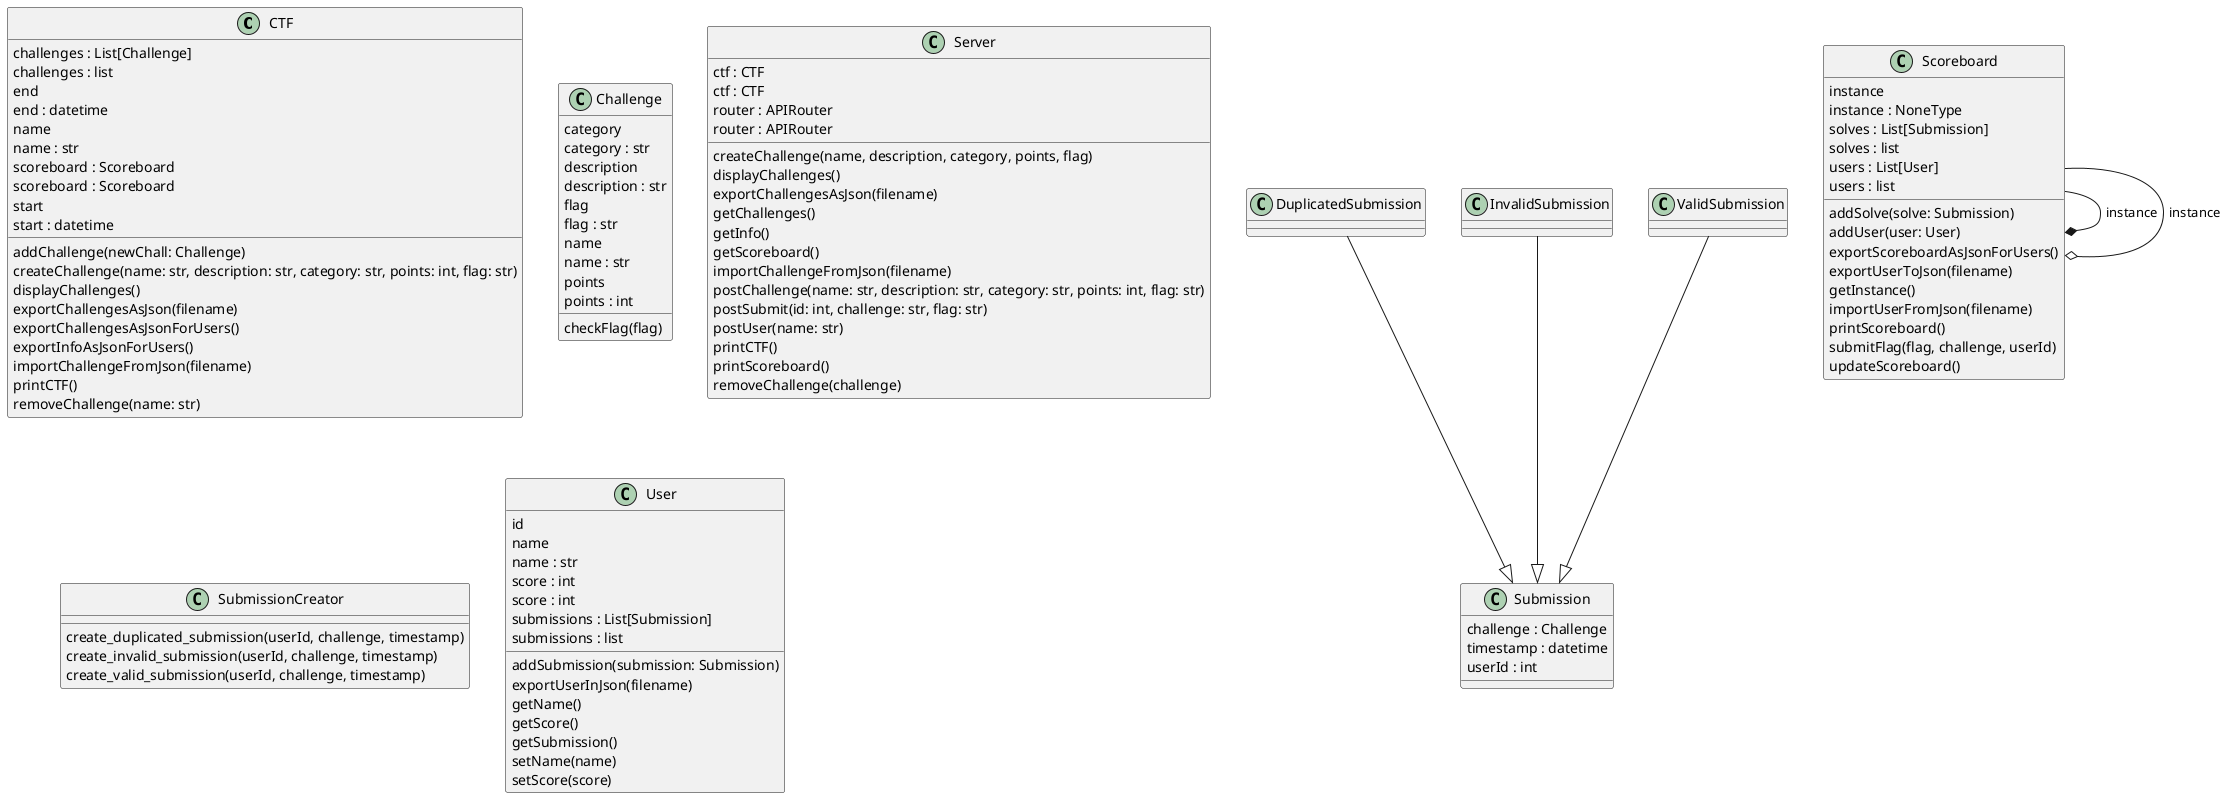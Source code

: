 @startuml classes
set namespaceSeparator none
class "CTF" as CTF.CTF {
  challenges : List[Challenge]
  challenges : list
  end
  end : datetime
  name
  name : str
  scoreboard : Scoreboard
  scoreboard : Scoreboard
  start
  start : datetime
  addChallenge(newChall: Challenge)
  createChallenge(name: str, description: str, category: str, points: int, flag: str)
  displayChallenges()
  exportChallengesAsJson(filename)
  exportChallengesAsJsonForUsers()
  exportInfoAsJsonForUsers()
  importChallengeFromJson(filename)
  printCTF()
  removeChallenge(name: str)
}
class "Challenge" as Challenge.Challenge {
  category
  category : str
  description
  description : str
  flag
  flag : str
  name
  name : str
  points
  points : int
  checkFlag(flag)
}
class "DuplicatedSubmission" as Submission.DuplicatedSubmission {
}
class "InvalidSubmission" as Submission.InvalidSubmission {
}
class "Scoreboard" as Scoreboard.Scoreboard {
  instance
  instance : NoneType
  solves : List[Submission]
  solves : list
  users : List[User]
  users : list
  addSolve(solve: Submission)
  addUser(user: User)
  exportScoreboardAsJsonForUsers()
  exportUserToJson(filename)
  getInstance()
  importUserFromJson(filename)
  printScoreboard()
  submitFlag(flag, challenge, userId)
  updateScoreboard()
}
class "Server" as Server.Server {
  ctf : CTF
  ctf : CTF
  router : APIRouter
  router : APIRouter
  createChallenge(name, description, category, points, flag)
  displayChallenges()
  exportChallengesAsJson(filename)
  getChallenges()
  getInfo()
  getScoreboard()
  importChallengeFromJson(filename)
  postChallenge(name: str, description: str, category: str, points: int, flag: str)
  postSubmit(id: int, challenge: str, flag: str)
  postUser(name: str)
  printCTF()
  printScoreboard()
  removeChallenge(challenge)
}
class "Submission" as Submission.Submission {
  challenge : Challenge
  timestamp : datetime
  userId : int
}
class "SubmissionCreator" as SubmissionCreator.SubmissionCreator {
  create_duplicated_submission(userId, challenge, timestamp)
  create_invalid_submission(userId, challenge, timestamp)
  create_valid_submission(userId, challenge, timestamp)
}
class "User" as User.User {
  id
  name
  name : str
  score : int
  score : int
  submissions : List[Submission]
  submissions : list
  addSubmission(submission: Submission)
  exportUserInJson(filename)
  getName()
  getScore()
  getSubmission()
  setName(name)
  setScore(score)
}
class "ValidSubmission" as Submission.ValidSubmission {
}
Submission.DuplicatedSubmission --|> Submission.Submission
Submission.InvalidSubmission --|> Submission.Submission
Submission.ValidSubmission --|> Submission.Submission
Scoreboard.Scoreboard --* Scoreboard.Scoreboard : instance
Scoreboard.Scoreboard --o Scoreboard.Scoreboard : instance
@enduml
